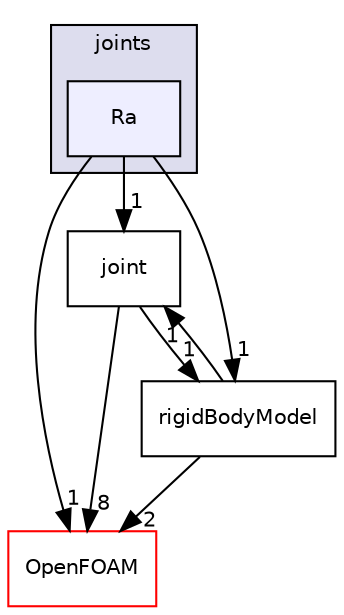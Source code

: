 digraph "src/rigidBodyDynamics/joints/Ra" {
  bgcolor=transparent;
  compound=true
  node [ fontsize="10", fontname="Helvetica"];
  edge [ labelfontsize="10", labelfontname="Helvetica"];
  subgraph clusterdir_2cba07cc9d01feacd9e1919ec88f1577 {
    graph [ bgcolor="#ddddee", pencolor="black", label="joints" fontname="Helvetica", fontsize="10", URL="dir_2cba07cc9d01feacd9e1919ec88f1577.html"]
  dir_061d2b538f5ad1547b4872e0ad2a2481 [shape=box, label="Ra", style="filled", fillcolor="#eeeeff", pencolor="black", URL="dir_061d2b538f5ad1547b4872e0ad2a2481.html"];
  }
  dir_c5473ff19b20e6ec4dfe5c310b3778a8 [shape=box label="OpenFOAM" color="red" URL="dir_c5473ff19b20e6ec4dfe5c310b3778a8.html"];
  dir_6c9a4378c144a7109502bbb402dcf205 [shape=box label="joint" URL="dir_6c9a4378c144a7109502bbb402dcf205.html"];
  dir_01d230fdb888802d871acc5f0e1690e2 [shape=box label="rigidBodyModel" URL="dir_01d230fdb888802d871acc5f0e1690e2.html"];
  dir_061d2b538f5ad1547b4872e0ad2a2481->dir_c5473ff19b20e6ec4dfe5c310b3778a8 [headlabel="1", labeldistance=1.5 headhref="dir_002645_001896.html"];
  dir_061d2b538f5ad1547b4872e0ad2a2481->dir_6c9a4378c144a7109502bbb402dcf205 [headlabel="1", labeldistance=1.5 headhref="dir_002645_002638.html"];
  dir_061d2b538f5ad1547b4872e0ad2a2481->dir_01d230fdb888802d871acc5f0e1690e2 [headlabel="1", labeldistance=1.5 headhref="dir_002645_002667.html"];
  dir_6c9a4378c144a7109502bbb402dcf205->dir_c5473ff19b20e6ec4dfe5c310b3778a8 [headlabel="8", labeldistance=1.5 headhref="dir_002638_001896.html"];
  dir_6c9a4378c144a7109502bbb402dcf205->dir_01d230fdb888802d871acc5f0e1690e2 [headlabel="1", labeldistance=1.5 headhref="dir_002638_002667.html"];
  dir_01d230fdb888802d871acc5f0e1690e2->dir_c5473ff19b20e6ec4dfe5c310b3778a8 [headlabel="2", labeldistance=1.5 headhref="dir_002667_001896.html"];
  dir_01d230fdb888802d871acc5f0e1690e2->dir_6c9a4378c144a7109502bbb402dcf205 [headlabel="1", labeldistance=1.5 headhref="dir_002667_002638.html"];
}
